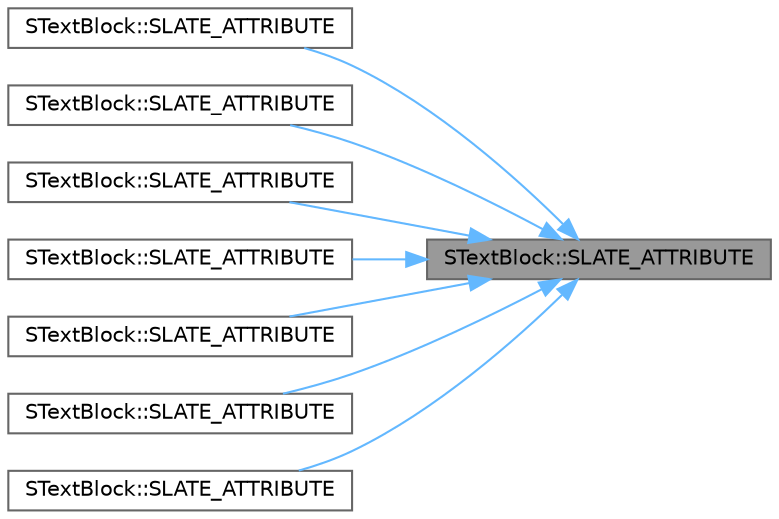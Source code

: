 digraph "STextBlock::SLATE_ATTRIBUTE"
{
 // INTERACTIVE_SVG=YES
 // LATEX_PDF_SIZE
  bgcolor="transparent";
  edge [fontname=Helvetica,fontsize=10,labelfontname=Helvetica,labelfontsize=10];
  node [fontname=Helvetica,fontsize=10,shape=box,height=0.2,width=0.4];
  rankdir="RL";
  Node1 [id="Node000001",label="STextBlock::SLATE_ATTRIBUTE",height=0.2,width=0.4,color="gray40", fillcolor="grey60", style="filled", fontcolor="black",tooltip="The text displayed in this text block."];
  Node1 -> Node2 [id="edge1_Node000001_Node000002",dir="back",color="steelblue1",style="solid",tooltip=" "];
  Node2 [id="Node000002",label="STextBlock::SLATE_ATTRIBUTE",height=0.2,width=0.4,color="grey40", fillcolor="white", style="filled",URL="$d3/d50/classSTextBlock.html#a1952c5a0c2957ee978f14452f0ea0e09",tooltip="The brush used to highlight the specified text."];
  Node1 -> Node3 [id="edge2_Node000001_Node000003",dir="back",color="steelblue1",style="solid",tooltip=" "];
  Node3 [id="Node000003",label="STextBlock::SLATE_ATTRIBUTE",height=0.2,width=0.4,color="grey40", fillcolor="white", style="filled",URL="$d3/d50/classSTextBlock.html#a6aff712cc932e75f4757a2971089b723",tooltip="The wrapping policy to use."];
  Node1 -> Node4 [id="edge3_Node000001_Node000004",dir="back",color="steelblue1",style="solid",tooltip=" "];
  Node4 [id="Node000004",label="STextBlock::SLATE_ATTRIBUTE",height=0.2,width=0.4,color="grey40", fillcolor="white", style="filled",URL="$d3/d50/classSTextBlock.html#a292e9599b49a9765db7402ccbb4ef756",tooltip="Shadow color and opacity."];
  Node1 -> Node5 [id="edge4_Node000001_Node000005",dir="back",color="steelblue1",style="solid",tooltip=" "];
  Node5 [id="Node000005",label="STextBlock::SLATE_ATTRIBUTE",height=0.2,width=0.4,color="grey40", fillcolor="white", style="filled",URL="$d3/d50/classSTextBlock.html#a6873559b7f30912673216d0d43aafe84",tooltip="Whether text wraps onto a new line when it's length exceeds this width; if this value is zero or nega..."];
  Node1 -> Node6 [id="edge5_Node000001_Node000006",dir="back",color="steelblue1",style="solid",tooltip=" "];
  Node6 [id="Node000006",label="STextBlock::SLATE_ATTRIBUTE",height=0.2,width=0.4,color="grey40", fillcolor="white", style="filled",URL="$d3/d50/classSTextBlock.html#aa7de29d181f4a943b2efd366bfa23017",tooltip="The amount of blank space left around the edges of text area."];
  Node1 -> Node7 [id="edge6_Node000001_Node000007",dir="back",color="steelblue1",style="solid",tooltip=" "];
  Node7 [id="Node000007",label="STextBlock::SLATE_ATTRIBUTE",height=0.2,width=0.4,color="grey40", fillcolor="white", style="filled",URL="$d3/d50/classSTextBlock.html#a32d1fb45765bc23f575250946bbf4031",tooltip="Text color and opacity."];
  Node1 -> Node8 [id="edge7_Node000001_Node000008",dir="back",color="steelblue1",style="solid",tooltip=" "];
  Node8 [id="Node000008",label="STextBlock::SLATE_ATTRIBUTE",height=0.2,width=0.4,color="grey40", fillcolor="white", style="filled",URL="$d3/d50/classSTextBlock.html#a02cc300b0c0d4d67cb9e8b64d54e41ab",tooltip="Sets the font used to draw the text."];
}
